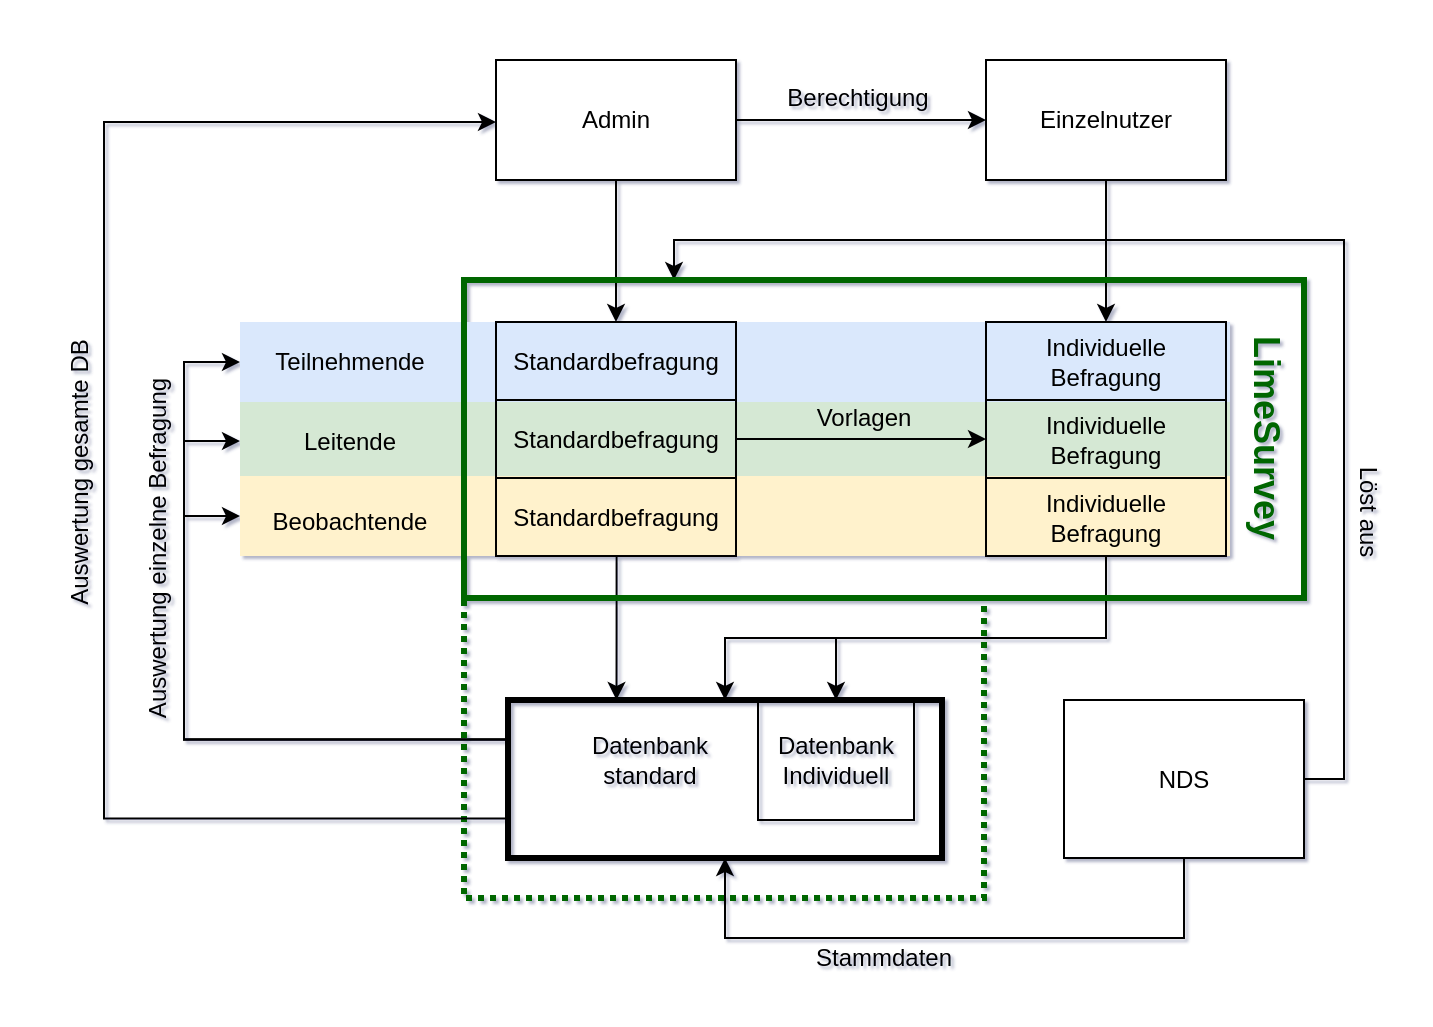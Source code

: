 <mxfile type="github" version="10.6.0"><diagram id="h6Z8vJRAK7DyultmtkcZ" name="Page-1"><mxGraphModel grid="1" dx="1140" dy="572" gridSize="10" guides="1" tooltips="1" connect="1" arrows="1" fold="1" page="1" pageScale="1" pageWidth="827" pageHeight="1169" math="0" shadow="1"><root><mxCell id="0" /><mxCell id="1" parent="0" /><mxCell id="cDXqySwd11SMpDHeiXQ6-48" value="" parent="1" vertex="1" style="rounded=0;whiteSpace=wrap;html=1;strokeColor=none;strokeWidth=3;fillColor=none;fontColor=#000000;"><mxGeometry as="geometry" height="509" width="712" y="81" x="68" /></mxCell><mxCell id="cDXqySwd11SMpDHeiXQ6-49" value="" parent="1" vertex="1" style="rounded=0;whiteSpace=wrap;html=1;strokeColor=#006600;strokeWidth=3;fillColor=none;fontColor=#000000;dashed=1;dashPattern=1 1;"><mxGeometry as="geometry" height="150" width="260" y="380" x="300" /></mxCell><mxCell id="cDXqySwd11SMpDHeiXQ6-14" parent="1" style="edgeStyle=orthogonalEdgeStyle;rounded=0;orthogonalLoop=1;jettySize=auto;html=1;entryX=0.5;entryY=0;entryDx=0;entryDy=0;" edge="1" target="cDXqySwd11SMpDHeiXQ6-2" source="FpSBOAo2yKhDHIRfUsUA-1"><mxGeometry as="geometry" relative="1" /></mxCell><mxCell id="cDXqySwd11SMpDHeiXQ6-17" parent="1" style="edgeStyle=orthogonalEdgeStyle;rounded=0;orthogonalLoop=1;jettySize=auto;html=1;" edge="1" target="cDXqySwd11SMpDHeiXQ6-1" source="FpSBOAo2yKhDHIRfUsUA-1"><mxGeometry as="geometry" relative="1"><mxPoint as="targetPoint" y="141.0" x="496" /></mxGeometry></mxCell><mxCell id="FpSBOAo2yKhDHIRfUsUA-1" value="Admin" parent="1" vertex="1" style="rounded=0;whiteSpace=wrap;html=1;"><mxGeometry as="geometry" height="60" width="120" y="111" x="316" /></mxCell><mxCell id="cDXqySwd11SMpDHeiXQ6-15" parent="1" style="edgeStyle=orthogonalEdgeStyle;rounded=0;orthogonalLoop=1;jettySize=auto;html=1;entryX=0.5;entryY=0;entryDx=0;entryDy=0;" edge="1" target="cDXqySwd11SMpDHeiXQ6-3" source="cDXqySwd11SMpDHeiXQ6-1"><mxGeometry as="geometry" relative="1" /></mxCell><mxCell id="cDXqySwd11SMpDHeiXQ6-1" value="Einzelnutzer" parent="1" vertex="1" style="rounded=0;whiteSpace=wrap;html=1;"><mxGeometry as="geometry" height="60" width="120" y="111" x="561" /></mxCell><mxCell id="cDXqySwd11SMpDHeiXQ6-5" value="" parent="1" vertex="1" style="rounded=0;whiteSpace=wrap;html=1;fillColor=#d5e8d4;strokeColor=none;"><mxGeometry as="geometry" height="39" width="495" y="282" x="188" /></mxCell><mxCell id="cDXqySwd11SMpDHeiXQ6-6" value="" parent="1" vertex="1" style="rounded=0;whiteSpace=wrap;html=1;fillColor=#fff2cc;strokeColor=none;"><mxGeometry as="geometry" height="40" width="495" y="319" x="188" /></mxCell><mxCell id="cDXqySwd11SMpDHeiXQ6-4" value="" parent="1" vertex="1" style="rounded=0;whiteSpace=wrap;html=1;fillColor=#dae8fc;strokeColor=none;"><mxGeometry as="geometry" height="40" width="495" y="242" x="188" /></mxCell><mxCell id="cDXqySwd11SMpDHeiXQ6-3" value="Individuelle Befragung&lt;br&gt;" parent="1" vertex="1" style="rounded=0;whiteSpace=wrap;html=1;fillColor=none;"><mxGeometry as="geometry" height="39" width="120" y="242" x="561" /></mxCell><mxCell id="cDXqySwd11SMpDHeiXQ6-2" value="Standardbefragung" parent="1" vertex="1" style="rounded=0;whiteSpace=wrap;html=1;fillColor=none;"><mxGeometry as="geometry" height="39" width="120" y="242" x="316" /></mxCell><mxCell id="cDXqySwd11SMpDHeiXQ6-7" value="Teilnehmende&lt;br&gt;" parent="1" vertex="1" style="text;html=1;strokeColor=none;fillColor=none;align=center;verticalAlign=middle;whiteSpace=wrap;rounded=0;"><mxGeometry as="geometry" height="20" width="90" y="252" x="198" /></mxCell><mxCell id="cDXqySwd11SMpDHeiXQ6-8" value="Leitende&lt;br&gt;" parent="1" vertex="1" style="text;html=1;strokeColor=none;fillColor=none;align=center;verticalAlign=middle;whiteSpace=wrap;rounded=0;"><mxGeometry as="geometry" height="20" width="90" y="291.5" x="198" /></mxCell><mxCell id="cDXqySwd11SMpDHeiXQ6-9" value="Beobachtende&lt;br&gt;" parent="1" vertex="1" style="text;html=1;strokeColor=none;fillColor=none;align=center;verticalAlign=middle;whiteSpace=wrap;rounded=0;"><mxGeometry as="geometry" height="20" width="90" y="332" x="198" /></mxCell><mxCell id="cDXqySwd11SMpDHeiXQ6-16" parent="1" style="edgeStyle=orthogonalEdgeStyle;rounded=0;orthogonalLoop=1;jettySize=auto;html=1;exitX=1;exitY=0.5;exitDx=0;exitDy=0;entryX=0;entryY=0.5;entryDx=0;entryDy=0;" edge="1" target="cDXqySwd11SMpDHeiXQ6-11" source="cDXqySwd11SMpDHeiXQ6-10"><mxGeometry as="geometry" relative="1" /></mxCell><mxCell id="cDXqySwd11SMpDHeiXQ6-10" value="Standardbefragung" parent="1" vertex="1" style="rounded=0;whiteSpace=wrap;html=1;fillColor=none;"><mxGeometry as="geometry" height="39" width="120" y="281" x="316" /></mxCell><mxCell id="cDXqySwd11SMpDHeiXQ6-11" value="Individuelle Befragung&lt;br&gt;" parent="1" vertex="1" style="rounded=0;whiteSpace=wrap;html=1;fillColor=none;"><mxGeometry as="geometry" height="39" width="120" y="281" x="561" /></mxCell><mxCell id="cDXqySwd11SMpDHeiXQ6-24" parent="1" style="edgeStyle=orthogonalEdgeStyle;rounded=0;orthogonalLoop=1;jettySize=auto;html=1;entryX=0.25;entryY=0;entryDx=0;entryDy=0;" edge="1" target="cDXqySwd11SMpDHeiXQ6-22" source="cDXqySwd11SMpDHeiXQ6-12"><mxGeometry as="geometry" relative="1"><Array as="points"><mxPoint y="395" x="376" /></Array></mxGeometry></mxCell><mxCell id="cDXqySwd11SMpDHeiXQ6-12" value="Standardbefragung" parent="1" vertex="1" style="rounded=0;whiteSpace=wrap;html=1;fillColor=none;"><mxGeometry as="geometry" height="39" width="120" y="320" x="316" /></mxCell><mxCell id="cDXqySwd11SMpDHeiXQ6-26" parent="1" style="edgeStyle=orthogonalEdgeStyle;rounded=0;orthogonalLoop=1;jettySize=auto;html=1;entryX=0.5;entryY=0;entryDx=0;entryDy=0;exitX=0.5;exitY=1;exitDx=0;exitDy=0;" edge="1" target="cDXqySwd11SMpDHeiXQ6-22" source="cDXqySwd11SMpDHeiXQ6-13"><mxGeometry as="geometry" relative="1"><Array as="points"><mxPoint y="400" x="621" /><mxPoint y="400" x="431" /></Array></mxGeometry></mxCell><mxCell id="cDXqySwd11SMpDHeiXQ6-40" parent="1" style="edgeStyle=orthogonalEdgeStyle;rounded=0;orthogonalLoop=1;jettySize=auto;html=1;entryX=0.5;entryY=0;entryDx=0;entryDy=0;fontColor=#000000;exitX=0.5;exitY=1;exitDx=0;exitDy=0;" edge="1" target="cDXqySwd11SMpDHeiXQ6-23" source="cDXqySwd11SMpDHeiXQ6-13"><mxGeometry as="geometry" relative="1"><Array as="points"><mxPoint y="400" x="621" /><mxPoint y="400" x="486" /></Array></mxGeometry></mxCell><mxCell id="cDXqySwd11SMpDHeiXQ6-13" value="Individuelle Befragung&lt;br&gt;" parent="1" vertex="1" style="rounded=0;whiteSpace=wrap;html=1;fillColor=none;"><mxGeometry as="geometry" height="39" width="120" y="320" x="561" /></mxCell><mxCell id="cDXqySwd11SMpDHeiXQ6-18" value="Berechtigung&lt;br&gt;" parent="1" vertex="1" style="text;html=1;strokeColor=none;fillColor=none;align=center;verticalAlign=middle;whiteSpace=wrap;rounded=0;"><mxGeometry as="geometry" height="20" width="80" y="120" x="457" /></mxCell><mxCell id="cDXqySwd11SMpDHeiXQ6-19" value="Vorlagen" parent="1" vertex="1" style="text;html=1;strokeColor=none;fillColor=none;align=center;verticalAlign=middle;whiteSpace=wrap;rounded=0;"><mxGeometry as="geometry" height="20" width="80" y="280" x="460" /></mxCell><mxCell id="cDXqySwd11SMpDHeiXQ6-44" parent="1" style="edgeStyle=orthogonalEdgeStyle;rounded=0;orthogonalLoop=1;jettySize=auto;html=1;entryX=0;entryY=0.5;entryDx=0;entryDy=0;fontColor=#000000;exitX=0;exitY=0.25;exitDx=0;exitDy=0;" edge="1" target="cDXqySwd11SMpDHeiXQ6-4" source="cDXqySwd11SMpDHeiXQ6-22"><mxGeometry as="geometry" relative="1"><Array as="points"><mxPoint y="450" x="160" /><mxPoint y="262" x="160" /></Array></mxGeometry></mxCell><mxCell id="cDXqySwd11SMpDHeiXQ6-45" parent="1" style="edgeStyle=orthogonalEdgeStyle;rounded=0;orthogonalLoop=1;jettySize=auto;html=1;entryX=0;entryY=0.5;entryDx=0;entryDy=0;fontColor=#000000;exitX=0;exitY=0.25;exitDx=0;exitDy=0;" edge="1" target="cDXqySwd11SMpDHeiXQ6-5" source="cDXqySwd11SMpDHeiXQ6-22"><mxGeometry as="geometry" relative="1"><Array as="points"><mxPoint y="450" x="160" /><mxPoint y="302" x="160" /></Array></mxGeometry></mxCell><mxCell id="cDXqySwd11SMpDHeiXQ6-46" parent="1" style="edgeStyle=orthogonalEdgeStyle;rounded=0;orthogonalLoop=1;jettySize=auto;html=1;entryX=0;entryY=0.5;entryDx=0;entryDy=0;fontColor=#000000;exitX=0;exitY=0.25;exitDx=0;exitDy=0;" edge="1" target="cDXqySwd11SMpDHeiXQ6-6" source="cDXqySwd11SMpDHeiXQ6-22"><mxGeometry as="geometry" relative="1"><Array as="points"><mxPoint y="450" x="160" /><mxPoint y="339" x="160" /></Array></mxGeometry></mxCell><mxCell id="cDXqySwd11SMpDHeiXQ6-47" parent="1" style="edgeStyle=orthogonalEdgeStyle;rounded=0;orthogonalLoop=1;jettySize=auto;html=1;fontColor=#000000;exitX=0;exitY=0.75;exitDx=0;exitDy=0;" edge="1" source="cDXqySwd11SMpDHeiXQ6-22"><mxGeometry as="geometry" relative="1"><Array as="points"><mxPoint y="490" x="120" /><mxPoint y="142" x="120" /><mxPoint y="142" x="316" /></Array><mxPoint as="targetPoint" y="142" x="316" /></mxGeometry></mxCell><mxCell id="cDXqySwd11SMpDHeiXQ6-22" value="&lt;div&gt;&lt;/div&gt;" parent="1" vertex="1" style="rounded=0;whiteSpace=wrap;html=1;fillColor=none;strokeWidth=3;"><mxGeometry as="geometry" height="79" width="217" y="431" x="322" /></mxCell><mxCell id="cDXqySwd11SMpDHeiXQ6-23" value="&lt;div&gt;Datenbank&lt;/div&gt;&lt;div&gt;Individuell&lt;/div&gt;" parent="1" vertex="1" style="rounded=0;whiteSpace=wrap;html=1;fillColor=none;"><mxGeometry as="geometry" height="60" width="78" y="431" x="447" /></mxCell><mxCell id="cDXqySwd11SMpDHeiXQ6-29" value="Auswertung gesamte DB&lt;br&gt;" parent="1" vertex="1" style="text;html=1;strokeColor=none;fillColor=none;align=center;verticalAlign=middle;whiteSpace=wrap;rounded=0;rotation=-90;"><mxGeometry as="geometry" height="20" width="140" y="307" x="38" /></mxCell><mxCell id="cDXqySwd11SMpDHeiXQ6-31" value="Auswertung einzelne Befragung&lt;br&gt;" parent="1" vertex="1" style="text;html=1;strokeColor=none;fillColor=none;align=center;verticalAlign=middle;whiteSpace=wrap;rounded=0;rotation=-90;"><mxGeometry as="geometry" height="20" width="186" y="345" x="54" /></mxCell><mxCell id="cDXqySwd11SMpDHeiXQ6-33" value="Datenbank standard&lt;br&gt;" parent="1" vertex="1" style="text;html=1;strokeColor=none;fillColor=none;align=center;verticalAlign=middle;whiteSpace=wrap;rounded=0;fontColor=#000000;"><mxGeometry as="geometry" height="20" width="40" y="451" x="373" /></mxCell><mxCell id="cDXqySwd11SMpDHeiXQ6-21" value="LimeSurvey" parent="1" vertex="1" style="text;html=1;strokeColor=none;fillColor=none;align=center;verticalAlign=middle;whiteSpace=wrap;rounded=0;rotation=90;fontColor=#006600;fontStyle=1;fontSize=18;"><mxGeometry as="geometry" height="20" width="120" y="290" x="641" /></mxCell><mxCell id="NLZeSv4wPSvqDerCFtoJ-1" parent="1" style="edgeStyle=orthogonalEdgeStyle;rounded=0;orthogonalLoop=1;jettySize=auto;html=1;entryX=0.5;entryY=1;entryDx=0;entryDy=0;exitX=0.5;exitY=1;exitDx=0;exitDy=0;" edge="1" target="cDXqySwd11SMpDHeiXQ6-22" source="cDXqySwd11SMpDHeiXQ6-42"><mxGeometry as="geometry" relative="1"><Array as="points"><mxPoint y="550" x="660" /><mxPoint y="550" x="431" /></Array></mxGeometry></mxCell><mxCell id="NLZeSv4wPSvqDerCFtoJ-2" parent="1" style="edgeStyle=orthogonalEdgeStyle;rounded=0;orthogonalLoop=1;jettySize=auto;html=1;entryX=0.25;entryY=0;entryDx=0;entryDy=0;exitX=1;exitY=0.5;exitDx=0;exitDy=0;" edge="1" target="cDXqySwd11SMpDHeiXQ6-20" source="cDXqySwd11SMpDHeiXQ6-42"><mxGeometry as="geometry" relative="1" /></mxCell><mxCell id="cDXqySwd11SMpDHeiXQ6-42" value="&lt;div&gt;NDS&lt;br&gt;&lt;/div&gt;" parent="1" vertex="1" style="rounded=0;whiteSpace=wrap;html=1;"><mxGeometry as="geometry" height="79" width="120" y="431" x="600" /></mxCell><mxCell id="cDXqySwd11SMpDHeiXQ6-20" value="" parent="1" vertex="1" style="rounded=0;whiteSpace=wrap;html=1;fillColor=none;strokeColor=#006600;strokeWidth=3;"><mxGeometry as="geometry" height="159" width="420" y="221" x="300" /></mxCell><mxCell id="NLZeSv4wPSvqDerCFtoJ-3" value="Stammdaten&lt;br&gt;" parent="1" vertex="1" style="text;html=1;strokeColor=none;fillColor=none;align=center;verticalAlign=middle;whiteSpace=wrap;rounded=0;"><mxGeometry as="geometry" height="20" width="40" y="550" x="490" /></mxCell><mxCell id="NLZeSv4wPSvqDerCFtoJ-4" value="Löst aus&lt;br&gt;" parent="1" vertex="1" style="text;html=1;strokeColor=none;fillColor=none;align=center;verticalAlign=middle;whiteSpace=wrap;rounded=0;rotation=90;"><mxGeometry as="geometry" height="20" width="70" y="327" x="717" /></mxCell></root></mxGraphModel></diagram></mxfile>